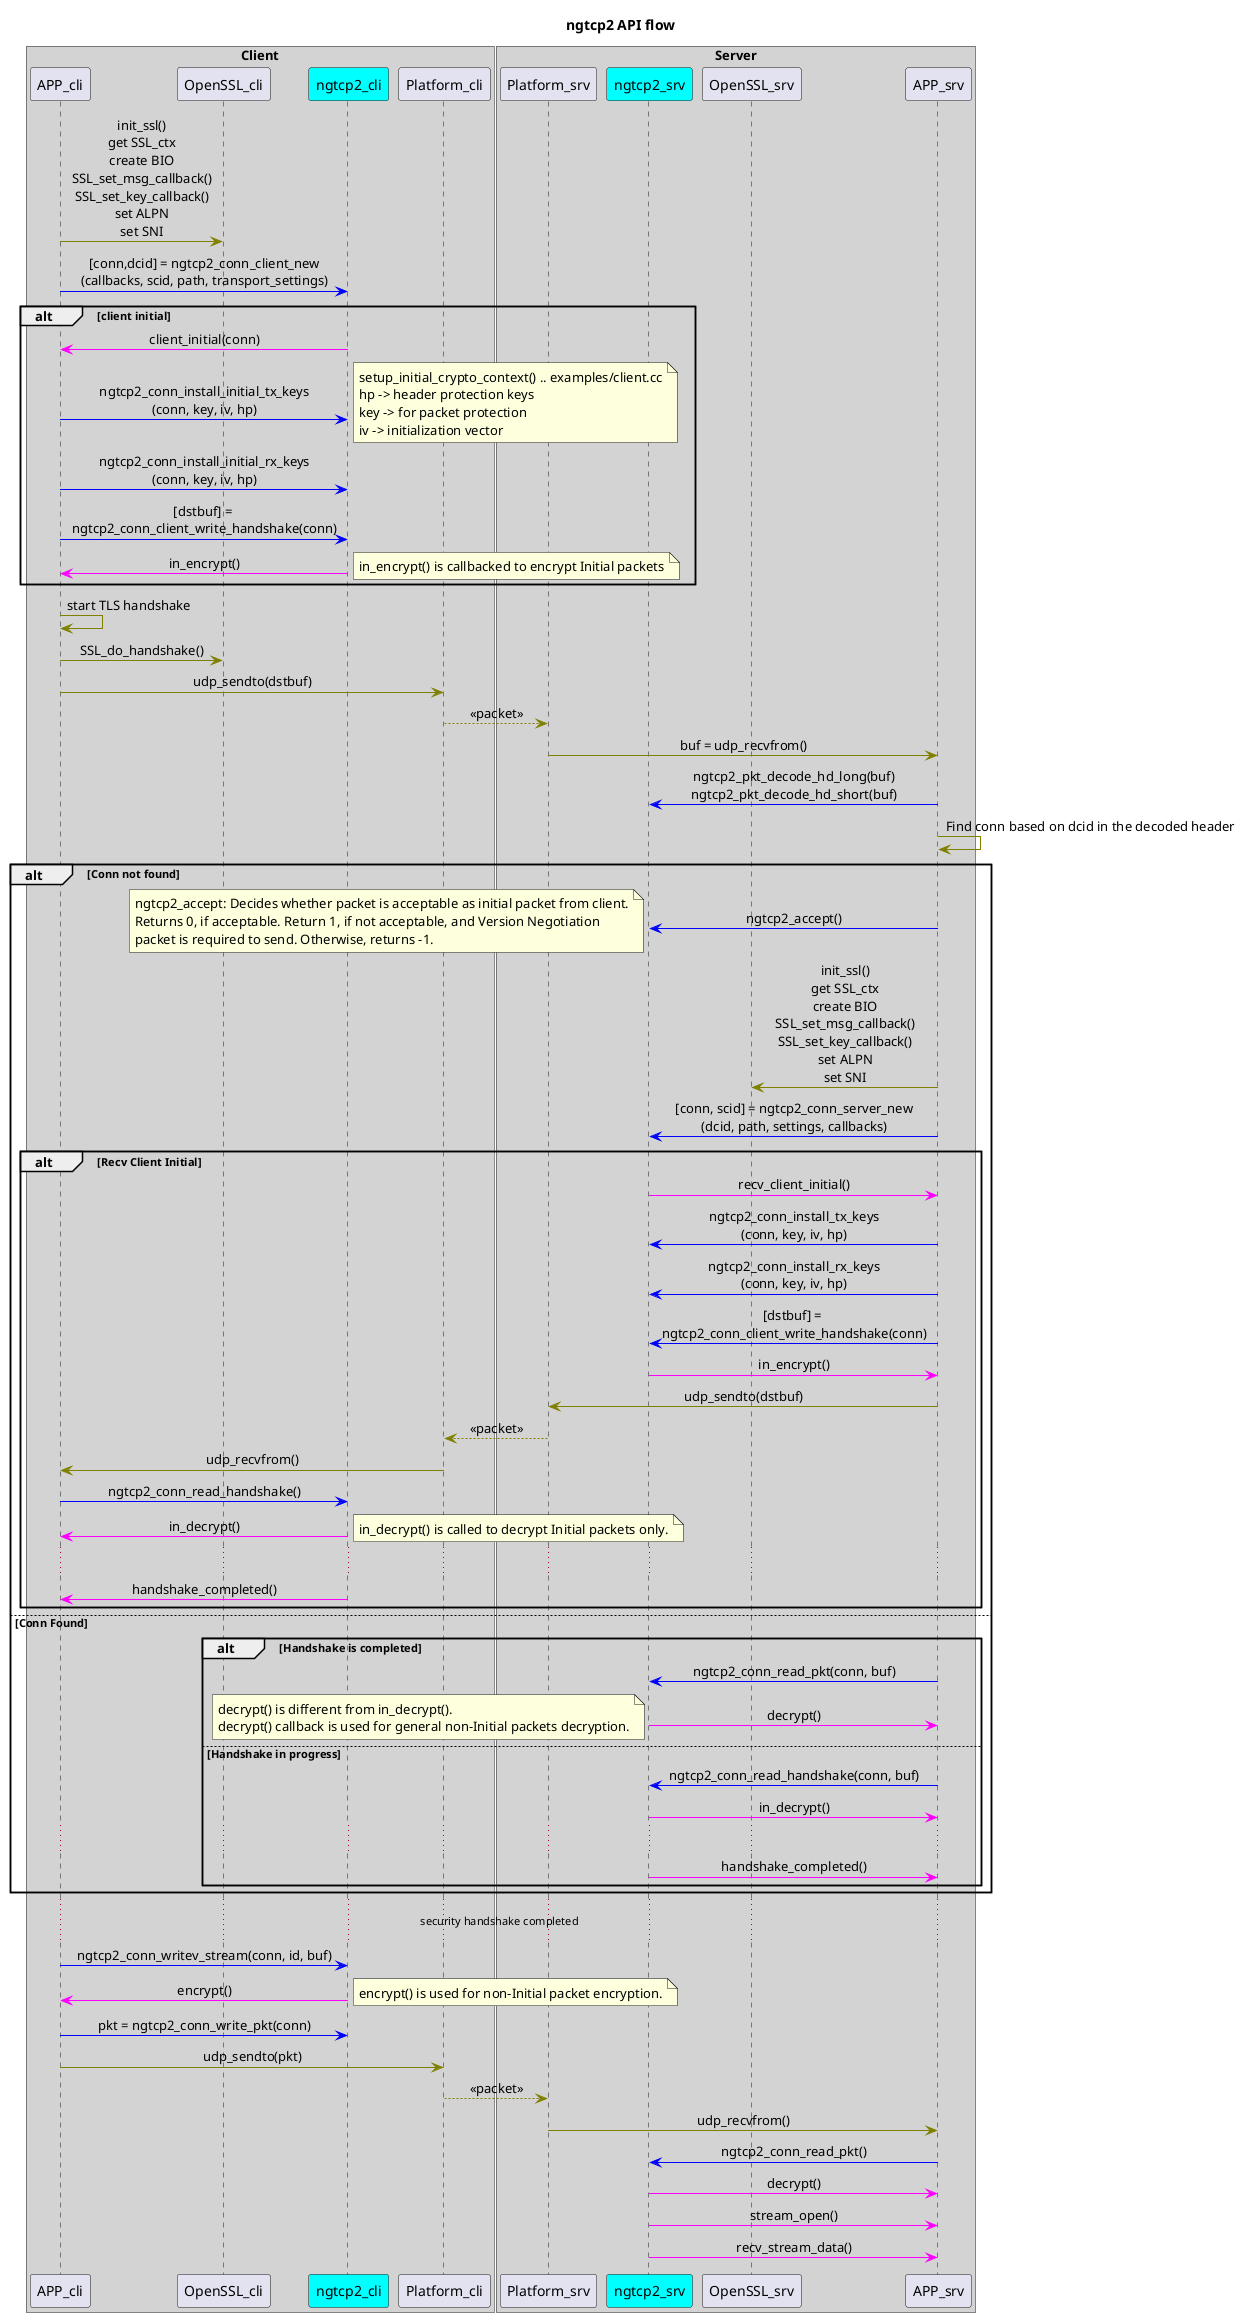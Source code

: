 @startuml

skinparam sequenceMessageAlign center

skinparam sequence {
    ArrowColor Olive
}

title ngtcp2 API flow

box "Client" #LightGray
participant APP_cli as APPc
participant OpenSSL_cli as SSLc
participant ngtcp2_cli as ngc #00ffff
participant Platform_cli as Pc
end box

box "Server" #LightGray
participant Platform_srv as Ps
participant ngtcp2_srv as ngs #00ffff
participant OpenSSL_srv as SSLs
participant APP_srv as APPs
end box

APPc -> SSLc: init_ssl()\nget SSL_ctx\ncreate BIO\nSSL_set_msg_callback()\nSSL_set_key_callback()\nset ALPN\nset SNI

APPc [#blue]-> ngc: [conn,dcid] = ngtcp2_conn_client_new\n(callbacks, scid, path, transport_settings)

alt client initial
ngc [#magenta]-> APPc: client_initial(conn)
APPc [#blue]-> ngc: ngtcp2_conn_install_initial_tx_keys\n(conn, key, iv, hp)
note right
setup_initial_crypto_context() .. examples/client.cc
hp -> header protection keys
key -> for packet protection
iv -> initialization vector
end note

APPc [#blue]-> ngc: ngtcp2_conn_install_initial_rx_keys\n(conn, key, iv, hp)

APPc [#blue]-> ngc: [dstbuf] = \nngtcp2_conn_client_write_handshake(conn)
ngc [#magenta]-> APPc: in_encrypt()
note right
in_encrypt() is callbacked to encrypt Initial packets
end note
end 'client initial

APPc -> APPc: start TLS handshake
APPc -> SSLc: SSL_do_handshake()
APPc -> Pc: udp_sendto(dstbuf)
Pc --> Ps: << packet >>

Ps -> APPs: buf = udp_recvfrom()
APPs [#blue]-> ngs: ngtcp2_pkt_decode_hd_long(buf)\nngtcp2_pkt_decode_hd_short(buf)
APPs -> APPs: Find conn based on dcid in the decoded header

alt Conn not found
APPs [#blue]-> ngs: ngtcp2_accept()
note left
ngtcp2_accept: Decides whether packet is acceptable as initial packet from client.
Returns 0, if acceptable. Return 1, if not acceptable, and Version Negotiation
packet is required to send. Otherwise, returns -1.
end note

APPs -> SSLs: init_ssl()\nget SSL_ctx\ncreate BIO\nSSL_set_msg_callback()\nSSL_set_key_callback()\nset ALPN\nset SNI
APPs [#blue]-> ngs: [conn, scid] = ngtcp2_conn_server_new\n(dcid, path, settings, callbacks)

alt Recv Client Initial
ngs [#magenta]-> APPs: recv_client_initial()
APPs [#blue]-> ngs: ngtcp2_conn_install_tx_keys\n(conn, key, iv, hp)
APPs [#blue]-> ngs: ngtcp2_conn_install_rx_keys\n(conn, key, iv, hp)
APPs [#blue]-> ngs: [dstbuf] = \nngtcp2_conn_client_write_handshake(conn)
ngs [#magenta]-> APPs: in_encrypt()
APPs -> Ps: udp_sendto(dstbuf)
Ps --> Pc: << packet >>
Pc -> APPc: udp_recvfrom()
APPc [#blue]-> ngc: ngtcp2_conn_read_handshake()
ngc [#magenta]-> APPc: in_decrypt()
note right
in_decrypt() is called to decrypt Initial packets only.
end note
...
ngc [#magenta]-> APPc: handshake_completed()
end 'Recv Client Initial

else Conn Found
    alt Handshake is completed
    APPs [#blue]-> ngs: ngtcp2_conn_read_pkt(conn, buf)
    ngs [#magenta]-> APPs: decrypt()
    note left
    decrypt() is different from in_decrypt().
    decrypt() callback is used for general non-Initial packets decryption.
    end note
    else Handshake in progress
        APPs [#blue]-> ngs: ngtcp2_conn_read_handshake(conn, buf)
        ngs [#magenta]-> APPs: in_decrypt()
        ...
        ngs [#magenta]-> APPs: handshake_completed()
    end 'Handshake
end 'conn presence

... security handshake completed ...

APPc [#blue]-> ngc: ngtcp2_conn_writev_stream(conn, id, buf)
ngc [#magenta]-> APPc: encrypt()
note right
encrypt() is used for non-Initial packet encryption.
end note
APPc [#blue]-> ngc: pkt = ngtcp2_conn_write_pkt(conn)
APPc -> Pc: udp_sendto(pkt)
Pc --> Ps: << packet >>
Ps -> APPs: udp_recvfrom()
APPs [#blue]-> ngs: ngtcp2_conn_read_pkt()
ngs [#magenta]-> APPs: decrypt()
ngs [#magenta]-> APPs: stream_open()
ngs [#magenta]-> APPs: recv_stream_data()

@enduml
